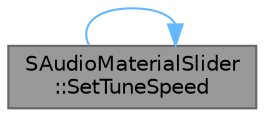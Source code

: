 digraph "SAudioMaterialSlider::SetTuneSpeed"
{
 // INTERACTIVE_SVG=YES
 // LATEX_PDF_SIZE
  bgcolor="transparent";
  edge [fontname=Helvetica,fontsize=10,labelfontname=Helvetica,labelfontsize=10];
  node [fontname=Helvetica,fontsize=10,shape=box,height=0.2,width=0.4];
  rankdir="LR";
  Node1 [id="Node000001",label="SAudioMaterialSlider\l::SetTuneSpeed",height=0.2,width=0.4,color="gray40", fillcolor="grey60", style="filled", fontcolor="black",tooltip="Set the TuneSpeed attribute."];
  Node1 -> Node1 [id="edge1_Node000001_Node000001",color="steelblue1",style="solid",tooltip=" "];
}
